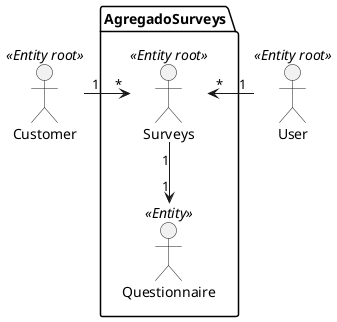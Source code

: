 @startuml
'https://plantuml.com/class-diagram

Customer <<Entity root>>
User <<Entity root>>
package AgregadoSurveys {
Surveys <<Entity root>>
Questionnaire <<Entity>>
}

Customer "1" -right-> "*" Surveys
User "1" -left-> "*" Surveys
Surveys "1" --> "1" Questionnaire

@enduml